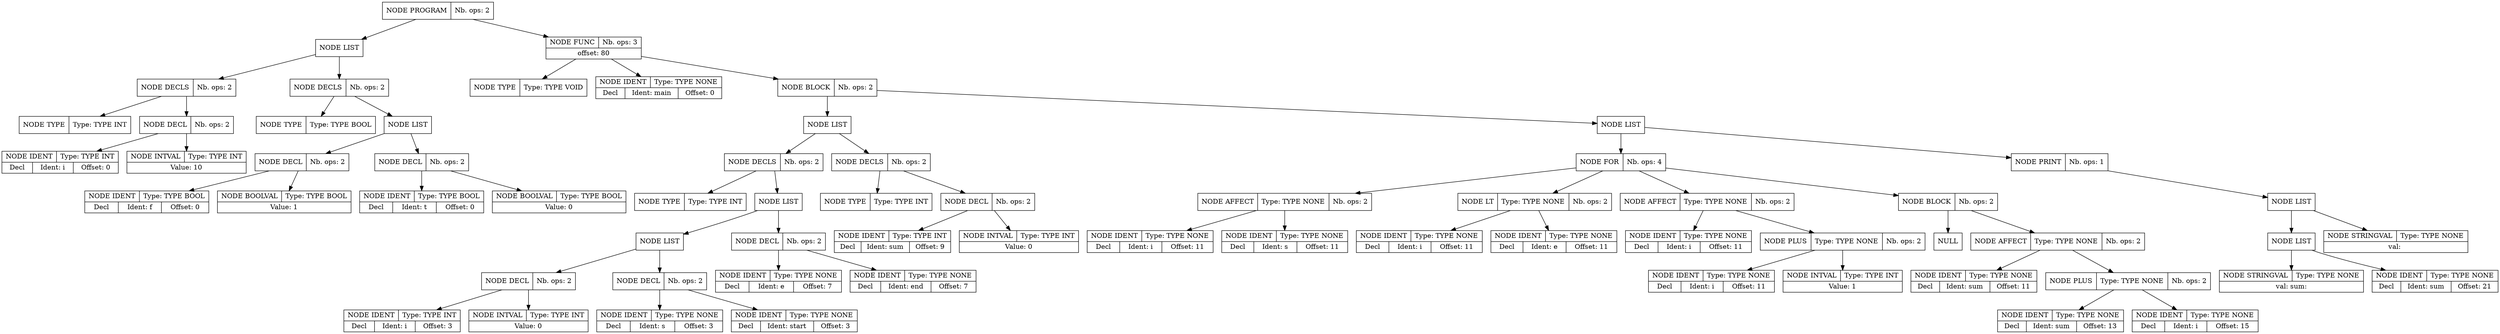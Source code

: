 digraph global_vars {
    N1 [shape=record, label="{{NODE PROGRAM|Nb. ops: 2}}"];
    N2 [shape=record, label="{{NODE LIST}}"];
    N3 [shape=record, label="{{NODE DECLS|Nb. ops: 2}}"];
    N4 [shape=record, label="{{NODE TYPE|Type: TYPE INT}}"];
    edge[tailclip=true];
    N3 -> N4
    N5 [shape=record, label="{{NODE DECL|Nb. ops: 2}}"];
    N6 [shape=record, label="{{NODE IDENT|Type: TYPE INT}|{<decl>Decl      |Ident: i|Offset: 0}}"];
    edge[tailclip=true];
    N5 -> N6
    N7 [shape=record, label="{{NODE INTVAL|Type: TYPE INT}|{Value: 10}}"];
    edge[tailclip=true];
    N5 -> N7
    edge[tailclip=true];
    N3 -> N5
    edge[tailclip=true];
    N2 -> N3
    N8 [shape=record, label="{{NODE DECLS|Nb. ops: 2}}"];
    N9 [shape=record, label="{{NODE TYPE|Type: TYPE BOOL}}"];
    edge[tailclip=true];
    N8 -> N9
    N10 [shape=record, label="{{NODE LIST}}"];
    N11 [shape=record, label="{{NODE DECL|Nb. ops: 2}}"];
    N12 [shape=record, label="{{NODE IDENT|Type: TYPE BOOL}|{<decl>Decl      |Ident: f|Offset: 0}}"];
    edge[tailclip=true];
    N11 -> N12
    N13 [shape=record, label="{{NODE BOOLVAL|Type: TYPE BOOL}|{Value: 1}}"];
    edge[tailclip=true];
    N11 -> N13
    edge[tailclip=true];
    N10 -> N11
    N14 [shape=record, label="{{NODE DECL|Nb. ops: 2}}"];
    N15 [shape=record, label="{{NODE IDENT|Type: TYPE BOOL}|{<decl>Decl      |Ident: t|Offset: 0}}"];
    edge[tailclip=true];
    N14 -> N15
    N16 [shape=record, label="{{NODE BOOLVAL|Type: TYPE BOOL}|{Value: 0}}"];
    edge[tailclip=true];
    N14 -> N16
    edge[tailclip=true];
    N10 -> N14
    edge[tailclip=true];
    N8 -> N10
    edge[tailclip=true];
    N2 -> N8
    edge[tailclip=true];
    N1 -> N2
    N17 [shape=record, label="{{NODE FUNC|Nb. ops: 3}|{offset: 80}}"];
    N18 [shape=record, label="{{NODE TYPE|Type: TYPE VOID}}"];
    edge[tailclip=true];
    N17 -> N18
    N19 [shape=record, label="{{NODE IDENT|Type: TYPE NONE}|{<decl>Decl      |Ident: main|Offset: 0}}"];
    edge[tailclip=true];
    N17 -> N19
    N20 [shape=record, label="{{NODE BLOCK|Nb. ops: 2}}"];
    N21 [shape=record, label="{{NODE LIST}}"];
    N22 [shape=record, label="{{NODE DECLS|Nb. ops: 2}}"];
    N23 [shape=record, label="{{NODE TYPE|Type: TYPE INT}}"];
    edge[tailclip=true];
    N22 -> N23
    N24 [shape=record, label="{{NODE LIST}}"];
    N25 [shape=record, label="{{NODE LIST}}"];
    N26 [shape=record, label="{{NODE DECL|Nb. ops: 2}}"];
    N27 [shape=record, label="{{NODE IDENT|Type: TYPE INT}|{<decl>Decl      |Ident: i|Offset: 3}}"];
    edge[tailclip=true];
    N26 -> N27
    N28 [shape=record, label="{{NODE INTVAL|Type: TYPE INT}|{Value: 0}}"];
    edge[tailclip=true];
    N26 -> N28
    edge[tailclip=true];
    N25 -> N26
    N29 [shape=record, label="{{NODE DECL|Nb. ops: 2}}"];
    N30 [shape=record, label="{{NODE IDENT|Type: TYPE NONE}|{<decl>Decl      |Ident: s|Offset: 3}}"];
    edge[tailclip=true];
    N29 -> N30
    N31 [shape=record, label="{{NODE IDENT|Type: TYPE NONE}|{<decl>Decl      |Ident: start|Offset: 3}}"];
    edge[tailclip=true];
    N29 -> N31
    edge[tailclip=true];
    N25 -> N29
    edge[tailclip=true];
    N24 -> N25
    N32 [shape=record, label="{{NODE DECL|Nb. ops: 2}}"];
    N33 [shape=record, label="{{NODE IDENT|Type: TYPE NONE}|{<decl>Decl      |Ident: e|Offset: 7}}"];
    edge[tailclip=true];
    N32 -> N33
    N34 [shape=record, label="{{NODE IDENT|Type: TYPE NONE}|{<decl>Decl      |Ident: end|Offset: 7}}"];
    edge[tailclip=true];
    N32 -> N34
    edge[tailclip=true];
    N24 -> N32
    edge[tailclip=true];
    N22 -> N24
    edge[tailclip=true];
    N21 -> N22
    N35 [shape=record, label="{{NODE DECLS|Nb. ops: 2}}"];
    N36 [shape=record, label="{{NODE TYPE|Type: TYPE INT}}"];
    edge[tailclip=true];
    N35 -> N36
    N37 [shape=record, label="{{NODE DECL|Nb. ops: 2}}"];
    N38 [shape=record, label="{{NODE IDENT|Type: TYPE INT}|{<decl>Decl      |Ident: sum|Offset: 9}}"];
    edge[tailclip=true];
    N37 -> N38
    N39 [shape=record, label="{{NODE INTVAL|Type: TYPE INT}|{Value: 0}}"];
    edge[tailclip=true];
    N37 -> N39
    edge[tailclip=true];
    N35 -> N37
    edge[tailclip=true];
    N21 -> N35
    edge[tailclip=true];
    N20 -> N21
    N40 [shape=record, label="{{NODE LIST}}"];
    N41 [shape=record, label="{{NODE FOR|Nb. ops: 4}}"];
    N42 [shape=record, label="{{NODE AFFECT|Type: TYPE NONE|Nb. ops: 2}}"];
    N43 [shape=record, label="{{NODE IDENT|Type: TYPE NONE}|{<decl>Decl      |Ident: i|Offset: 11}}"];
    edge[tailclip=true];
    N42 -> N43
    N44 [shape=record, label="{{NODE IDENT|Type: TYPE NONE}|{<decl>Decl      |Ident: s|Offset: 11}}"];
    edge[tailclip=true];
    N42 -> N44
    edge[tailclip=true];
    N41 -> N42
    N45 [shape=record, label="{{NODE LT|Type: TYPE NONE|Nb. ops: 2}}"];
    N46 [shape=record, label="{{NODE IDENT|Type: TYPE NONE}|{<decl>Decl      |Ident: i|Offset: 11}}"];
    edge[tailclip=true];
    N45 -> N46
    N47 [shape=record, label="{{NODE IDENT|Type: TYPE NONE}|{<decl>Decl      |Ident: e|Offset: 11}}"];
    edge[tailclip=true];
    N45 -> N47
    edge[tailclip=true];
    N41 -> N45
    N48 [shape=record, label="{{NODE AFFECT|Type: TYPE NONE|Nb. ops: 2}}"];
    N49 [shape=record, label="{{NODE IDENT|Type: TYPE NONE}|{<decl>Decl      |Ident: i|Offset: 11}}"];
    edge[tailclip=true];
    N48 -> N49
    N50 [shape=record, label="{{NODE PLUS|Type: TYPE NONE|Nb. ops: 2}}"];
    N51 [shape=record, label="{{NODE IDENT|Type: TYPE NONE}|{<decl>Decl      |Ident: i|Offset: 11}}"];
    edge[tailclip=true];
    N50 -> N51
    N52 [shape=record, label="{{NODE INTVAL|Type: TYPE INT}|{Value: 1}}"];
    edge[tailclip=true];
    N50 -> N52
    edge[tailclip=true];
    N48 -> N50
    edge[tailclip=true];
    N41 -> N48
    N53 [shape=record, label="{{NODE BLOCK|Nb. ops: 2}}"];
    N54 [shape=record, label="{{NULL}}"];
    edge[tailclip=true];
    N53 -> N54
    N55 [shape=record, label="{{NODE AFFECT|Type: TYPE NONE|Nb. ops: 2}}"];
    N56 [shape=record, label="{{NODE IDENT|Type: TYPE NONE}|{<decl>Decl      |Ident: sum|Offset: 11}}"];
    edge[tailclip=true];
    N55 -> N56
    N57 [shape=record, label="{{NODE PLUS|Type: TYPE NONE|Nb. ops: 2}}"];
    N58 [shape=record, label="{{NODE IDENT|Type: TYPE NONE}|{<decl>Decl      |Ident: sum|Offset: 13}}"];
    edge[tailclip=true];
    N57 -> N58
    N59 [shape=record, label="{{NODE IDENT|Type: TYPE NONE}|{<decl>Decl      |Ident: i|Offset: 15}}"];
    edge[tailclip=true];
    N57 -> N59
    edge[tailclip=true];
    N55 -> N57
    edge[tailclip=true];
    N53 -> N55
    edge[tailclip=true];
    N41 -> N53
    edge[tailclip=true];
    N40 -> N41
    N60 [shape=record, label="{{NODE PRINT|Nb. ops: 1}}"];
    N61 [shape=record, label="{{NODE LIST}}"];
    N62 [shape=record, label="{{NODE LIST}}"];
    N63 [shape=record, label="{{NODE STRINGVAL|Type: TYPE NONE}|{val: sum: }}"];
    edge[tailclip=true];
    N62 -> N63
    N64 [shape=record, label="{{NODE IDENT|Type: TYPE NONE}|{<decl>Decl      |Ident: sum|Offset: 21}}"];
    edge[tailclip=true];
    N62 -> N64
    edge[tailclip=true];
    N61 -> N62
    N65 [shape=record, label="{{NODE STRINGVAL|Type: TYPE NONE}|{val: \n}}"];
    edge[tailclip=true];
    N61 -> N65
    edge[tailclip=true];
    N60 -> N61
    edge[tailclip=true];
    N40 -> N60
    edge[tailclip=true];
    N20 -> N40
    edge[tailclip=true];
    N17 -> N20
    edge[tailclip=true];
    N1 -> N17
}